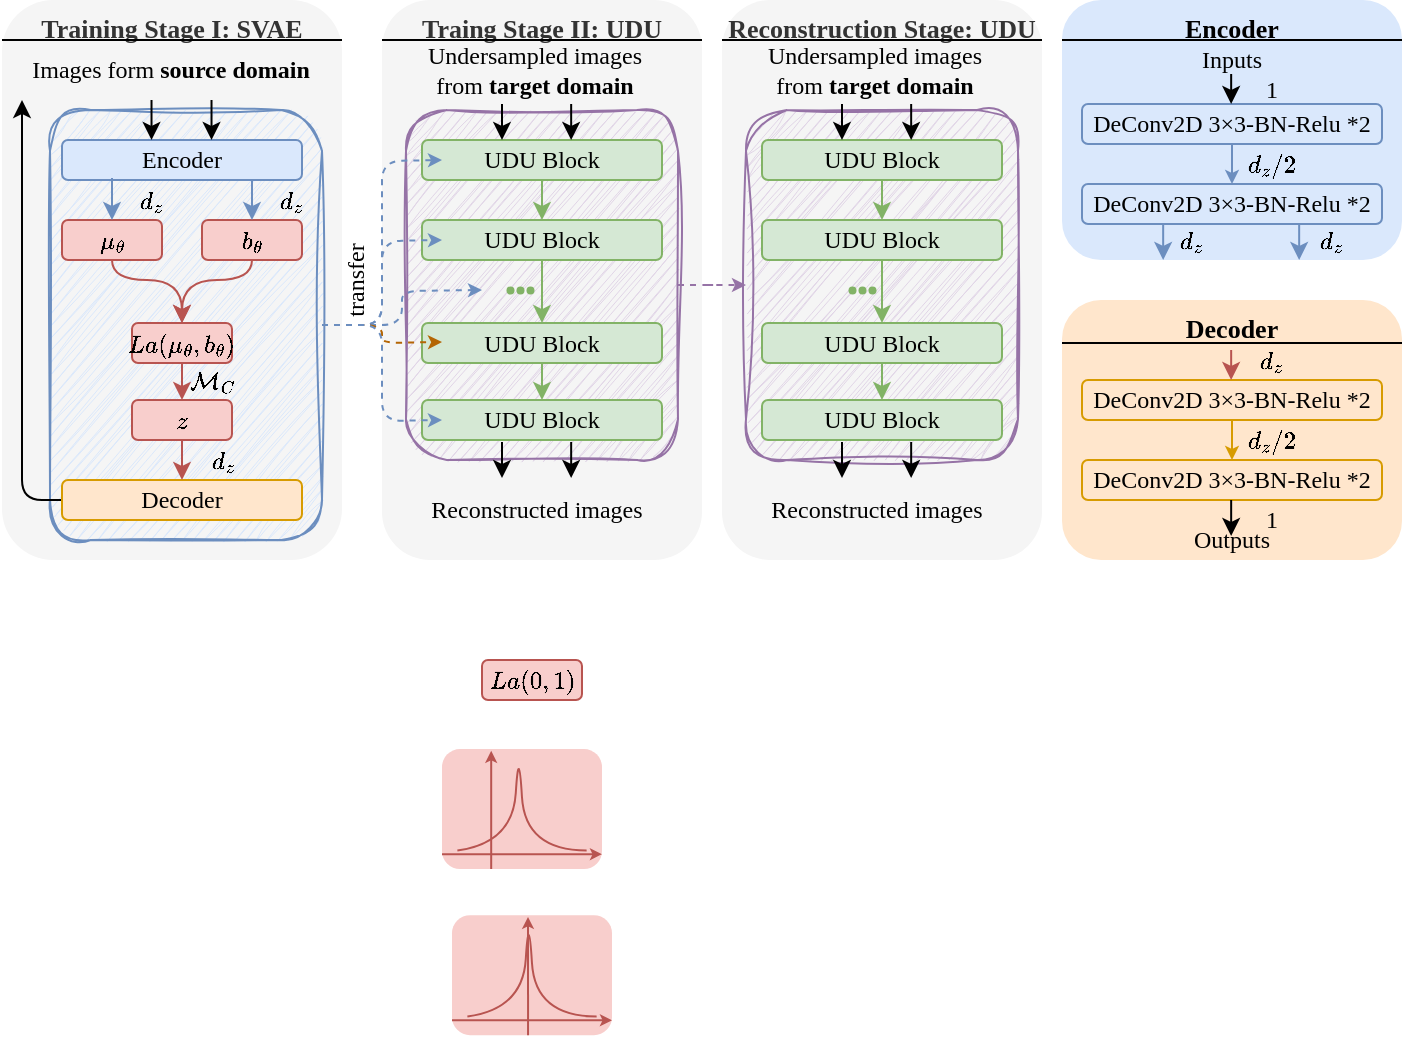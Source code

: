 <mxfile version="20.8.20" type="github">
  <diagram name="第 1 页" id="WZoYwk3wwYUyAOIoJLB3">
    <mxGraphModel dx="875" dy="411" grid="1" gridSize="10" guides="1" tooltips="1" connect="1" arrows="1" fold="1" page="1" pageScale="1" pageWidth="827" pageHeight="1169" math="1" shadow="0">
      <root>
        <mxCell id="0" />
        <mxCell id="1" parent="0" />
        <mxCell id="mre6Zo7Zg69XgWqU70oJ-174" value="Decoder" style="rounded=1;whiteSpace=wrap;html=1;shadow=0;glass=0;sketch=0;strokeWidth=1;fontFamily=Times New Roman;fontSize=13;fillColor=#ffe6cc;strokeColor=none;verticalAlign=top;fontStyle=1" vertex="1" parent="1">
          <mxGeometry x="540" y="180" width="170" height="130" as="geometry" />
        </mxCell>
        <mxCell id="mre6Zo7Zg69XgWqU70oJ-71" value="Traing Stage II: UDU" style="rounded=1;whiteSpace=wrap;html=1;shadow=0;glass=0;sketch=0;strokeWidth=1;fontFamily=Times New Roman;fontSize=13;fillColor=#f5f5f5;strokeColor=none;fontColor=#333333;verticalAlign=top;fontStyle=1" vertex="1" parent="1">
          <mxGeometry x="200" y="30" width="160" height="280" as="geometry" />
        </mxCell>
        <mxCell id="mre6Zo7Zg69XgWqU70oJ-121" value="Reconstruction Stage: UDU" style="rounded=1;whiteSpace=wrap;html=1;shadow=0;glass=0;sketch=0;strokeWidth=1;fontFamily=Times New Roman;fontSize=13;fillColor=#f5f5f5;strokeColor=none;fontColor=#333333;verticalAlign=top;fontStyle=1" vertex="1" parent="1">
          <mxGeometry x="370" y="30" width="160" height="280" as="geometry" />
        </mxCell>
        <mxCell id="mre6Zo7Zg69XgWqU70oJ-157" value="" style="rounded=1;whiteSpace=wrap;html=1;fontFamily=Times New Roman;fillColor=#e1d5e7;strokeColor=#9673a6;verticalAlign=top;fontSize=13;fontStyle=1;shadow=0;glass=0;sketch=1;curveFitting=1;jiggle=2;" vertex="1" parent="1">
          <mxGeometry x="382" y="85" width="136" height="175" as="geometry" />
        </mxCell>
        <mxCell id="mre6Zo7Zg69XgWqU70oJ-156" value="" style="rounded=1;whiteSpace=wrap;html=1;fontFamily=Times New Roman;fillColor=#e1d5e7;strokeColor=#9673a6;verticalAlign=top;fontSize=13;fontStyle=1;shadow=0;glass=0;sketch=1;curveFitting=1;jiggle=2;" vertex="1" parent="1">
          <mxGeometry x="212" y="85" width="136" height="175" as="geometry" />
        </mxCell>
        <mxCell id="mre6Zo7Zg69XgWqU70oJ-26" value="Training Stage I: SVAE" style="rounded=1;whiteSpace=wrap;html=1;fontFamily=Times New Roman;fillColor=#f5f5f5;fontColor=#333333;strokeColor=none;verticalAlign=top;fontSize=13;fontStyle=1;shadow=0;" vertex="1" parent="1">
          <mxGeometry x="10" y="30" width="170" height="280" as="geometry" />
        </mxCell>
        <mxCell id="mre6Zo7Zg69XgWqU70oJ-148" value="" style="rounded=1;whiteSpace=wrap;html=1;fontFamily=Times New Roman;fillColor=#dae8fc;strokeColor=#6c8ebf;verticalAlign=top;fontSize=13;fontStyle=1;shadow=0;sketch=1;curveFitting=1;jiggle=2;" vertex="1" parent="1">
          <mxGeometry x="34" y="85" width="136" height="215" as="geometry" />
        </mxCell>
        <mxCell id="mre6Zo7Zg69XgWqU70oJ-1" value="&lt;font&gt;Encoder&lt;/font&gt;" style="rounded=1;whiteSpace=wrap;html=1;fontFamily=Times New Roman;fillColor=#dae8fc;strokeColor=#6c8ebf;" vertex="1" parent="1">
          <mxGeometry x="40" y="100" width="120" height="20" as="geometry" />
        </mxCell>
        <mxCell id="mre6Zo7Zg69XgWqU70oJ-63" style="edgeStyle=orthogonalEdgeStyle;orthogonalLoop=1;jettySize=auto;html=1;strokeColor=#000000;fontFamily=Times New Roman;fontSize=10;startSize=6;endSize=6;rounded=1;fillColor=#dae8fc;" edge="1" parent="1" source="mre6Zo7Zg69XgWqU70oJ-2">
          <mxGeometry relative="1" as="geometry">
            <mxPoint x="20" y="80" as="targetPoint" />
            <Array as="points">
              <mxPoint x="20" y="280" />
              <mxPoint x="20" y="81" />
            </Array>
          </mxGeometry>
        </mxCell>
        <mxCell id="mre6Zo7Zg69XgWqU70oJ-2" value="&lt;font&gt;Decoder&lt;/font&gt;" style="rounded=1;whiteSpace=wrap;html=1;fontFamily=Times New Roman;fillColor=#ffe6cc;strokeColor=#d79b00;" vertex="1" parent="1">
          <mxGeometry x="40" y="270" width="120" height="20" as="geometry" />
        </mxCell>
        <mxCell id="mre6Zo7Zg69XgWqU70oJ-49" style="edgeStyle=orthogonalEdgeStyle;curved=1;orthogonalLoop=1;jettySize=auto;html=1;entryX=0.5;entryY=0;entryDx=0;entryDy=0;fontFamily=Times New Roman;fontSize=12;startSize=6;endSize=6;fillColor=#f8cecc;strokeColor=#b85450;" edge="1" parent="1" source="mre6Zo7Zg69XgWqU70oJ-3" target="mre6Zo7Zg69XgWqU70oJ-27">
          <mxGeometry relative="1" as="geometry">
            <Array as="points">
              <mxPoint x="65" y="170" />
              <mxPoint x="100" y="170" />
            </Array>
          </mxGeometry>
        </mxCell>
        <mxCell id="mre6Zo7Zg69XgWqU70oJ-3" value="$$\mu_\theta$$" style="rounded=1;whiteSpace=wrap;html=1;fontFamily=Times New Roman;fillColor=#f8cecc;strokeColor=#b85450;" vertex="1" parent="1">
          <mxGeometry x="40" y="140" width="50" height="20" as="geometry" />
        </mxCell>
        <mxCell id="mre6Zo7Zg69XgWqU70oJ-50" style="edgeStyle=orthogonalEdgeStyle;curved=1;orthogonalLoop=1;jettySize=auto;html=1;entryX=0.5;entryY=0;entryDx=0;entryDy=0;fontFamily=Times New Roman;fontSize=12;startSize=6;endSize=6;fillColor=#f8cecc;strokeColor=#b85450;" edge="1" parent="1" source="mre6Zo7Zg69XgWqU70oJ-4" target="mre6Zo7Zg69XgWqU70oJ-27">
          <mxGeometry relative="1" as="geometry">
            <Array as="points">
              <mxPoint x="135" y="170" />
              <mxPoint x="100" y="170" />
            </Array>
          </mxGeometry>
        </mxCell>
        <mxCell id="mre6Zo7Zg69XgWqU70oJ-4" value="$$b_\theta$$" style="rounded=1;whiteSpace=wrap;html=1;fontFamily=Times New Roman;fillColor=#f8cecc;strokeColor=#b85450;" vertex="1" parent="1">
          <mxGeometry x="110" y="140" width="50" height="20" as="geometry" />
        </mxCell>
        <mxCell id="mre6Zo7Zg69XgWqU70oJ-12" value="" style="endArrow=classic;html=1;fontFamily=Times New Roman;entryX=0.5;entryY=0;entryDx=0;entryDy=0;fillColor=#dae8fc;strokeColor=#6c8ebf;rounded=0;" edge="1" parent="1" target="mre6Zo7Zg69XgWqU70oJ-3">
          <mxGeometry width="50" height="50" relative="1" as="geometry">
            <mxPoint x="65" y="119" as="sourcePoint" />
            <mxPoint x="360" y="200" as="targetPoint" />
            <Array as="points" />
          </mxGeometry>
        </mxCell>
        <mxCell id="mre6Zo7Zg69XgWqU70oJ-16" value="" style="endArrow=classic;html=1;fontFamily=Times New Roman;curved=1;entryX=0.5;entryY=0;entryDx=0;entryDy=0;fillColor=#dae8fc;strokeColor=#6c8ebf;" edge="1" parent="1" target="mre6Zo7Zg69XgWqU70oJ-4">
          <mxGeometry width="50" height="50" relative="1" as="geometry">
            <mxPoint x="135" y="120" as="sourcePoint" />
            <mxPoint x="360" y="200" as="targetPoint" />
          </mxGeometry>
        </mxCell>
        <mxCell id="mre6Zo7Zg69XgWqU70oJ-51" value="" style="edgeStyle=orthogonalEdgeStyle;curved=1;orthogonalLoop=1;jettySize=auto;html=1;exitX=0.5;exitY=1;exitDx=0;exitDy=0;entryX=0.5;entryY=0;entryDx=0;entryDy=0;fontFamily=Times New Roman;fontSize=12;startSize=6;endSize=6;fillColor=#f8cecc;strokeColor=#b85450;" edge="1" parent="1" source="mre6Zo7Zg69XgWqU70oJ-27" target="mre6Zo7Zg69XgWqU70oJ-46">
          <mxGeometry relative="1" as="geometry" />
        </mxCell>
        <mxCell id="mre6Zo7Zg69XgWqU70oJ-27" value="$$La(\mu_\theta,b_\theta)$$" style="rounded=1;whiteSpace=wrap;html=1;fontFamily=Times New Roman;fillColor=#f8cecc;strokeColor=#b85450;glass=0;shadow=0;" vertex="1" parent="1">
          <mxGeometry x="75" y="191.51" width="50" height="20" as="geometry" />
        </mxCell>
        <mxCell id="mre6Zo7Zg69XgWqU70oJ-42" value="" style="group" vertex="1" connectable="0" parent="1">
          <mxGeometry x="230" y="401.51" width="80" height="83.03" as="geometry" />
        </mxCell>
        <mxCell id="mre6Zo7Zg69XgWqU70oJ-10" value="" style="group;fillColor=#f8cecc;strokeColor=none;container=0;rounded=1;" vertex="1" connectable="0" parent="mre6Zo7Zg69XgWqU70oJ-42">
          <mxGeometry y="3.03" width="80" height="60" as="geometry" />
        </mxCell>
        <mxCell id="mre6Zo7Zg69XgWqU70oJ-7" value="" style="endArrow=none;html=1;fontFamily=Times New Roman;curved=1;fillColor=#f8cecc;strokeColor=#b85450;" edge="1" parent="mre6Zo7Zg69XgWqU70oJ-42">
          <mxGeometry width="50" height="50" relative="1" as="geometry">
            <mxPoint x="7.692" y="53.728" as="sourcePoint" />
            <mxPoint x="72.308" y="53.728" as="targetPoint" />
            <Array as="points">
              <mxPoint x="35.385" y="50.007" />
              <mxPoint x="38.4" />
              <mxPoint x="41.538" y="53.728" />
            </Array>
          </mxGeometry>
        </mxCell>
        <mxCell id="mre6Zo7Zg69XgWqU70oJ-8" value="" style="endArrow=classic;html=1;fontFamily=Times New Roman;curved=1;fillColor=#f8cecc;strokeColor=#b85450;endSize=3;" edge="1" parent="mre6Zo7Zg69XgWqU70oJ-42">
          <mxGeometry width="50" height="50" relative="1" as="geometry">
            <mxPoint x="24.615" y="63.03" as="sourcePoint" />
            <mxPoint x="24.593" y="3.9" as="targetPoint" />
          </mxGeometry>
        </mxCell>
        <mxCell id="mre6Zo7Zg69XgWqU70oJ-9" value="" style="endArrow=classic;html=1;fontFamily=Times New Roman;curved=1;fillColor=#f8cecc;strokeColor=#b85450;endSize=3;" edge="1" parent="mre6Zo7Zg69XgWqU70oJ-42">
          <mxGeometry width="50" height="50" relative="1" as="geometry">
            <mxPoint y="55.588" as="sourcePoint" />
            <mxPoint x="80" y="55.588" as="targetPoint" />
          </mxGeometry>
        </mxCell>
        <mxCell id="mre6Zo7Zg69XgWqU70oJ-43" value="" style="group" vertex="1" connectable="0" parent="1">
          <mxGeometry x="235" y="484.54" width="80" height="63.03" as="geometry" />
        </mxCell>
        <mxCell id="mre6Zo7Zg69XgWqU70oJ-36" value="" style="group;fillColor=#f8cecc;strokeColor=none;container=0;rounded=1;" vertex="1" connectable="0" parent="mre6Zo7Zg69XgWqU70oJ-43">
          <mxGeometry y="3.03" width="80" height="60" as="geometry" />
        </mxCell>
        <mxCell id="mre6Zo7Zg69XgWqU70oJ-37" value="" style="endArrow=none;html=1;fontFamily=Times New Roman;curved=1;fillColor=#f8cecc;strokeColor=#b85450;" edge="1" parent="mre6Zo7Zg69XgWqU70oJ-43">
          <mxGeometry width="50" height="50" relative="1" as="geometry">
            <mxPoint x="7.692" y="53.728" as="sourcePoint" />
            <mxPoint x="72.308" y="53.728" as="targetPoint" />
            <Array as="points">
              <mxPoint x="35.385" y="50.007" />
              <mxPoint x="38.4" />
              <mxPoint x="41.538" y="53.728" />
            </Array>
          </mxGeometry>
        </mxCell>
        <mxCell id="mre6Zo7Zg69XgWqU70oJ-38" value="" style="endArrow=classic;html=1;fontFamily=Times New Roman;curved=1;fillColor=#f8cecc;strokeColor=#b85450;startSize=6;endSize=3;" edge="1" parent="mre6Zo7Zg69XgWqU70oJ-43">
          <mxGeometry width="50" height="50" relative="1" as="geometry">
            <mxPoint x="38.025" y="63.03" as="sourcePoint" />
            <mxPoint x="38.003" y="3.9" as="targetPoint" />
          </mxGeometry>
        </mxCell>
        <mxCell id="mre6Zo7Zg69XgWqU70oJ-39" value="" style="endArrow=classic;html=1;fontFamily=Times New Roman;curved=1;fillColor=#f8cecc;strokeColor=#b85450;endSize=3;" edge="1" parent="mre6Zo7Zg69XgWqU70oJ-43">
          <mxGeometry width="50" height="50" relative="1" as="geometry">
            <mxPoint y="55.588" as="sourcePoint" />
            <mxPoint x="80" y="55.588" as="targetPoint" />
          </mxGeometry>
        </mxCell>
        <mxCell id="mre6Zo7Zg69XgWqU70oJ-45" value="Images form &lt;b&gt;source domain&lt;/b&gt;" style="text;html=1;strokeColor=none;fillColor=none;align=center;verticalAlign=middle;whiteSpace=wrap;rounded=0;fontSize=12;fontFamily=Times New Roman;" vertex="1" parent="1">
          <mxGeometry x="22" y="55" width="145" height="20" as="geometry" />
        </mxCell>
        <mxCell id="mre6Zo7Zg69XgWqU70oJ-52" style="edgeStyle=orthogonalEdgeStyle;curved=1;orthogonalLoop=1;jettySize=auto;html=1;entryX=0.5;entryY=0;entryDx=0;entryDy=0;fontFamily=Times New Roman;fontSize=12;startSize=6;endSize=6;fillColor=#f8cecc;strokeColor=#b85450;" edge="1" parent="1" source="mre6Zo7Zg69XgWqU70oJ-46" target="mre6Zo7Zg69XgWqU70oJ-2">
          <mxGeometry relative="1" as="geometry" />
        </mxCell>
        <mxCell id="mre6Zo7Zg69XgWqU70oJ-46" value="$$z$$" style="rounded=1;whiteSpace=wrap;html=1;fontFamily=Times New Roman;fillColor=#f8cecc;strokeColor=#b85450;" vertex="1" parent="1">
          <mxGeometry x="75" y="230" width="50" height="20" as="geometry" />
        </mxCell>
        <mxCell id="mre6Zo7Zg69XgWqU70oJ-53" value="$$\mathcal{M}_C$$" style="text;html=1;strokeColor=none;fillColor=none;align=center;verticalAlign=middle;whiteSpace=wrap;rounded=0;fontSize=12;fontFamily=Times New Roman;" vertex="1" parent="1">
          <mxGeometry x="100" y="210" width="30" height="20" as="geometry" />
        </mxCell>
        <mxCell id="mre6Zo7Zg69XgWqU70oJ-54" value="$$d_z$$" style="text;html=1;strokeColor=none;fillColor=none;align=center;verticalAlign=middle;whiteSpace=wrap;rounded=0;fontSize=12;fontFamily=Times New Roman;" vertex="1" parent="1">
          <mxGeometry x="70" y="120" width="30" height="20" as="geometry" />
        </mxCell>
        <mxCell id="mre6Zo7Zg69XgWqU70oJ-55" value="$$d_z$$" style="text;html=1;strokeColor=none;fillColor=none;align=center;verticalAlign=middle;whiteSpace=wrap;rounded=0;fontSize=12;fontFamily=Times New Roman;" vertex="1" parent="1">
          <mxGeometry x="140" y="120" width="30" height="20" as="geometry" />
        </mxCell>
        <mxCell id="mre6Zo7Zg69XgWqU70oJ-61" value="" style="endArrow=classic;html=1;fontFamily=Times New Roman;fillColor=#dae8fc;strokeColor=#000000;rounded=0;" edge="1" parent="1">
          <mxGeometry width="50" height="50" relative="1" as="geometry">
            <mxPoint x="84.76" y="80" as="sourcePoint" />
            <mxPoint x="84.76" y="100" as="targetPoint" />
            <Array as="points" />
          </mxGeometry>
        </mxCell>
        <mxCell id="mre6Zo7Zg69XgWqU70oJ-62" value="" style="endArrow=classic;html=1;fontFamily=Times New Roman;fillColor=#dae8fc;strokeColor=#000000;rounded=0;" edge="1" parent="1">
          <mxGeometry width="50" height="50" relative="1" as="geometry">
            <mxPoint x="114.76" y="80" as="sourcePoint" />
            <mxPoint x="114.76" y="100" as="targetPoint" />
            <Array as="points" />
          </mxGeometry>
        </mxCell>
        <mxCell id="mre6Zo7Zg69XgWqU70oJ-65" value="$$d_z$$" style="text;html=1;strokeColor=none;fillColor=none;align=center;verticalAlign=middle;whiteSpace=wrap;rounded=0;fontSize=12;fontFamily=Times New Roman;" vertex="1" parent="1">
          <mxGeometry x="106" y="250" width="30" height="20" as="geometry" />
        </mxCell>
        <mxCell id="mre6Zo7Zg69XgWqU70oJ-66" value="$$La(0,1)$$" style="rounded=1;whiteSpace=wrap;html=1;fontFamily=Times New Roman;fillColor=#f8cecc;strokeColor=#b85450;glass=0;shadow=0;" vertex="1" parent="1">
          <mxGeometry x="250" y="360" width="50" height="20" as="geometry" />
        </mxCell>
        <mxCell id="mre6Zo7Zg69XgWqU70oJ-80" style="edgeStyle=orthogonalEdgeStyle;rounded=1;orthogonalLoop=1;jettySize=auto;html=1;entryX=0.5;entryY=0;entryDx=0;entryDy=0;strokeColor=#82b366;fontFamily=Times New Roman;fontSize=10;fontColor=#EA6B66;startSize=6;endSize=6;fillColor=#d5e8d4;" edge="1" parent="1" source="mre6Zo7Zg69XgWqU70oJ-73" target="mre6Zo7Zg69XgWqU70oJ-74">
          <mxGeometry relative="1" as="geometry" />
        </mxCell>
        <mxCell id="mre6Zo7Zg69XgWqU70oJ-73" value="&lt;font&gt;UDU Block&lt;/font&gt;" style="rounded=1;whiteSpace=wrap;html=1;fontFamily=Times New Roman;fillColor=#d5e8d4;strokeColor=#82b366;" vertex="1" parent="1">
          <mxGeometry x="220" y="100" width="120" height="20" as="geometry" />
        </mxCell>
        <mxCell id="mre6Zo7Zg69XgWqU70oJ-79" style="edgeStyle=orthogonalEdgeStyle;rounded=1;orthogonalLoop=1;jettySize=auto;html=1;entryX=0.5;entryY=0;entryDx=0;entryDy=0;strokeColor=#82b366;fontFamily=Times New Roman;fontSize=10;fontColor=#EA6B66;startSize=6;endSize=6;fillColor=#d5e8d4;" edge="1" parent="1" source="mre6Zo7Zg69XgWqU70oJ-74" target="mre6Zo7Zg69XgWqU70oJ-75">
          <mxGeometry relative="1" as="geometry" />
        </mxCell>
        <mxCell id="mre6Zo7Zg69XgWqU70oJ-74" value="&lt;font&gt;UDU Block&lt;/font&gt;" style="rounded=1;whiteSpace=wrap;html=1;fontFamily=Times New Roman;fillColor=#d5e8d4;strokeColor=#82b366;" vertex="1" parent="1">
          <mxGeometry x="220" y="140" width="120" height="20" as="geometry" />
        </mxCell>
        <mxCell id="mre6Zo7Zg69XgWqU70oJ-81" style="edgeStyle=orthogonalEdgeStyle;rounded=1;orthogonalLoop=1;jettySize=auto;html=1;entryX=0.5;entryY=0;entryDx=0;entryDy=0;strokeColor=#82b366;fontFamily=Times New Roman;fontSize=10;fontColor=#EA6B66;startSize=6;endSize=6;fillColor=#d5e8d4;" edge="1" parent="1" source="mre6Zo7Zg69XgWqU70oJ-75" target="mre6Zo7Zg69XgWqU70oJ-76">
          <mxGeometry relative="1" as="geometry" />
        </mxCell>
        <mxCell id="mre6Zo7Zg69XgWqU70oJ-75" value="&lt;font&gt;UDU Block&lt;/font&gt;" style="rounded=1;whiteSpace=wrap;html=1;fontFamily=Times New Roman;fillColor=#d5e8d4;strokeColor=#82b366;" vertex="1" parent="1">
          <mxGeometry x="220" y="191.51" width="120" height="20" as="geometry" />
        </mxCell>
        <mxCell id="mre6Zo7Zg69XgWqU70oJ-76" value="&lt;font&gt;UDU Block&lt;/font&gt;" style="rounded=1;whiteSpace=wrap;html=1;fontFamily=Times New Roman;fillColor=#d5e8d4;strokeColor=#82b366;" vertex="1" parent="1">
          <mxGeometry x="220" y="230" width="120" height="20" as="geometry" />
        </mxCell>
        <mxCell id="mre6Zo7Zg69XgWqU70oJ-91" value="" style="group" vertex="1" connectable="0" parent="1">
          <mxGeometry x="254" y="165" width="30" height="20" as="geometry" />
        </mxCell>
        <mxCell id="mre6Zo7Zg69XgWqU70oJ-86" value="" style="shape=waypoint;sketch=0;fillStyle=solid;size=6;pointerEvents=1;points=[];fillColor=#d5e8d4;resizable=0;rotatable=0;perimeter=centerPerimeter;snapToPoint=1;rounded=0;shadow=0;glass=0;strokeWidth=0;fontFamily=Times New Roman;fontSize=10;strokeColor=#82b366;" vertex="1" parent="mre6Zo7Zg69XgWqU70oJ-91">
          <mxGeometry width="20" height="20" as="geometry" />
        </mxCell>
        <mxCell id="mre6Zo7Zg69XgWqU70oJ-89" value="" style="shape=waypoint;sketch=0;fillStyle=solid;size=6;pointerEvents=1;points=[];fillColor=#d5e8d4;resizable=0;rotatable=0;perimeter=centerPerimeter;snapToPoint=1;rounded=0;shadow=0;glass=0;strokeWidth=0;fontFamily=Times New Roman;fontSize=10;strokeColor=#82b366;" vertex="1" parent="mre6Zo7Zg69XgWqU70oJ-91">
          <mxGeometry x="5" width="20" height="20" as="geometry" />
        </mxCell>
        <mxCell id="mre6Zo7Zg69XgWqU70oJ-90" value="" style="shape=waypoint;sketch=0;fillStyle=solid;size=6;pointerEvents=1;points=[];fillColor=#d5e8d4;resizable=0;rotatable=0;perimeter=centerPerimeter;snapToPoint=1;rounded=0;shadow=0;glass=0;strokeWidth=0;fontFamily=Times New Roman;fontSize=10;strokeColor=#82b366;" vertex="1" parent="mre6Zo7Zg69XgWqU70oJ-91">
          <mxGeometry x="10" width="20" height="20" as="geometry" />
        </mxCell>
        <mxCell id="mre6Zo7Zg69XgWqU70oJ-92" value="Undersampled images from &lt;b&gt;target domain&lt;/b&gt;" style="text;html=1;strokeColor=none;fillColor=none;align=center;verticalAlign=middle;whiteSpace=wrap;rounded=0;fontSize=12;fontFamily=Times New Roman;" vertex="1" parent="1">
          <mxGeometry x="220" y="55" width="112.5" height="20" as="geometry" />
        </mxCell>
        <mxCell id="mre6Zo7Zg69XgWqU70oJ-96" style="edgeStyle=orthogonalEdgeStyle;rounded=1;orthogonalLoop=1;jettySize=auto;html=1;entryX=0.5;entryY=0;entryDx=0;entryDy=0;strokeColor=#000000;fontFamily=Times New Roman;fontSize=10;fontColor=#EA6B66;startSize=6;endSize=6;fillColor=#d5e8d4;" edge="1" parent="1">
          <mxGeometry relative="1" as="geometry">
            <mxPoint x="260" y="82" as="sourcePoint" />
            <mxPoint x="260" y="100" as="targetPoint" />
          </mxGeometry>
        </mxCell>
        <mxCell id="mre6Zo7Zg69XgWqU70oJ-97" style="edgeStyle=orthogonalEdgeStyle;rounded=1;orthogonalLoop=1;jettySize=auto;html=1;entryX=0.5;entryY=0;entryDx=0;entryDy=0;strokeColor=#000000;fontFamily=Times New Roman;fontSize=10;fontColor=#EA6B66;startSize=6;endSize=6;fillColor=#d5e8d4;" edge="1" parent="1">
          <mxGeometry relative="1" as="geometry">
            <mxPoint x="294.58" y="82" as="sourcePoint" />
            <mxPoint x="294.58" y="100" as="targetPoint" />
          </mxGeometry>
        </mxCell>
        <mxCell id="mre6Zo7Zg69XgWqU70oJ-98" value="Reconstructed images" style="text;html=1;strokeColor=none;fillColor=none;align=center;verticalAlign=middle;whiteSpace=wrap;rounded=0;fontSize=12;fontFamily=Times New Roman;" vertex="1" parent="1">
          <mxGeometry x="221" y="274.54" width="112.5" height="20" as="geometry" />
        </mxCell>
        <mxCell id="mre6Zo7Zg69XgWqU70oJ-99" style="edgeStyle=orthogonalEdgeStyle;rounded=1;orthogonalLoop=1;jettySize=auto;html=1;entryX=0.5;entryY=0;entryDx=0;entryDy=0;strokeColor=#000000;fontFamily=Times New Roman;fontSize=10;fontColor=#EA6B66;startSize=6;endSize=6;fillColor=#d5e8d4;" edge="1" parent="1">
          <mxGeometry relative="1" as="geometry">
            <mxPoint x="260" y="251" as="sourcePoint" />
            <mxPoint x="260" y="269" as="targetPoint" />
          </mxGeometry>
        </mxCell>
        <mxCell id="mre6Zo7Zg69XgWqU70oJ-100" style="edgeStyle=orthogonalEdgeStyle;rounded=1;orthogonalLoop=1;jettySize=auto;html=1;entryX=0.5;entryY=0;entryDx=0;entryDy=0;strokeColor=#000000;fontFamily=Times New Roman;fontSize=10;fontColor=#EA6B66;startSize=6;endSize=6;fillColor=#d5e8d4;" edge="1" parent="1">
          <mxGeometry relative="1" as="geometry">
            <mxPoint x="294.58" y="251" as="sourcePoint" />
            <mxPoint x="294.58" y="269" as="targetPoint" />
          </mxGeometry>
        </mxCell>
        <mxCell id="mre6Zo7Zg69XgWqU70oJ-101" value="" style="line;strokeWidth=1;direction=south;html=1;rounded=0;shadow=0;glass=0;sketch=0;fontFamily=Times New Roman;fontSize=13;fontColor=#EA6B66;fillColor=default;rotation=90;dashed=1;" vertex="1" parent="1">
          <mxGeometry x="85" y="-30" width="10" height="160" as="geometry" />
        </mxCell>
        <mxCell id="mre6Zo7Zg69XgWqU70oJ-102" value="" style="line;strokeWidth=1;direction=south;html=1;rounded=0;shadow=0;glass=0;sketch=0;fontFamily=Times New Roman;fontSize=13;fontColor=#EA6B66;fillColor=default;rotation=90;dashed=1;" vertex="1" parent="1">
          <mxGeometry x="275" y="-30" width="10" height="160" as="geometry" />
        </mxCell>
        <mxCell id="mre6Zo7Zg69XgWqU70oJ-122" style="edgeStyle=orthogonalEdgeStyle;rounded=1;orthogonalLoop=1;jettySize=auto;html=1;entryX=0.5;entryY=0;entryDx=0;entryDy=0;strokeColor=#82b366;fontFamily=Times New Roman;fontSize=10;fontColor=#EA6B66;startSize=6;endSize=6;fillColor=#d5e8d4;" edge="1" source="mre6Zo7Zg69XgWqU70oJ-123" target="mre6Zo7Zg69XgWqU70oJ-125" parent="1">
          <mxGeometry relative="1" as="geometry" />
        </mxCell>
        <mxCell id="mre6Zo7Zg69XgWqU70oJ-123" value="&lt;font&gt;UDU Block&lt;/font&gt;" style="rounded=1;whiteSpace=wrap;html=1;fontFamily=Times New Roman;fillColor=#d5e8d4;strokeColor=#82b366;" vertex="1" parent="1">
          <mxGeometry x="390" y="100" width="120" height="20" as="geometry" />
        </mxCell>
        <mxCell id="mre6Zo7Zg69XgWqU70oJ-124" style="edgeStyle=orthogonalEdgeStyle;rounded=1;orthogonalLoop=1;jettySize=auto;html=1;entryX=0.5;entryY=0;entryDx=0;entryDy=0;strokeColor=#82b366;fontFamily=Times New Roman;fontSize=10;fontColor=#EA6B66;startSize=6;endSize=6;fillColor=#d5e8d4;" edge="1" source="mre6Zo7Zg69XgWqU70oJ-125" target="mre6Zo7Zg69XgWqU70oJ-127" parent="1">
          <mxGeometry relative="1" as="geometry" />
        </mxCell>
        <mxCell id="mre6Zo7Zg69XgWqU70oJ-125" value="&lt;font&gt;UDU Block&lt;/font&gt;" style="rounded=1;whiteSpace=wrap;html=1;fontFamily=Times New Roman;fillColor=#d5e8d4;strokeColor=#82b366;" vertex="1" parent="1">
          <mxGeometry x="390" y="140" width="120" height="20" as="geometry" />
        </mxCell>
        <mxCell id="mre6Zo7Zg69XgWqU70oJ-126" style="edgeStyle=orthogonalEdgeStyle;rounded=1;orthogonalLoop=1;jettySize=auto;html=1;entryX=0.5;entryY=0;entryDx=0;entryDy=0;strokeColor=#82b366;fontFamily=Times New Roman;fontSize=10;fontColor=#EA6B66;startSize=6;endSize=6;fillColor=#d5e8d4;" edge="1" source="mre6Zo7Zg69XgWqU70oJ-127" target="mre6Zo7Zg69XgWqU70oJ-128" parent="1">
          <mxGeometry relative="1" as="geometry" />
        </mxCell>
        <mxCell id="mre6Zo7Zg69XgWqU70oJ-127" value="&lt;font&gt;UDU Block&lt;/font&gt;" style="rounded=1;whiteSpace=wrap;html=1;fontFamily=Times New Roman;fillColor=#d5e8d4;strokeColor=#82b366;" vertex="1" parent="1">
          <mxGeometry x="390" y="191.51" width="120" height="20" as="geometry" />
        </mxCell>
        <mxCell id="mre6Zo7Zg69XgWqU70oJ-128" value="&lt;font&gt;UDU Block&lt;/font&gt;" style="rounded=1;whiteSpace=wrap;html=1;fontFamily=Times New Roman;fillColor=#d5e8d4;strokeColor=#82b366;" vertex="1" parent="1">
          <mxGeometry x="390" y="230" width="120" height="20" as="geometry" />
        </mxCell>
        <mxCell id="mre6Zo7Zg69XgWqU70oJ-129" value="" style="group" vertex="1" connectable="0" parent="1">
          <mxGeometry x="425" y="165" width="30" height="20" as="geometry" />
        </mxCell>
        <mxCell id="mre6Zo7Zg69XgWqU70oJ-130" value="" style="shape=waypoint;sketch=0;fillStyle=solid;size=6;pointerEvents=1;points=[];fillColor=#d5e8d4;resizable=0;rotatable=0;perimeter=centerPerimeter;snapToPoint=1;rounded=0;shadow=0;glass=0;strokeWidth=0;fontFamily=Times New Roman;fontSize=10;strokeColor=#82b366;" vertex="1" parent="mre6Zo7Zg69XgWqU70oJ-129">
          <mxGeometry width="20" height="20" as="geometry" />
        </mxCell>
        <mxCell id="mre6Zo7Zg69XgWqU70oJ-131" value="" style="shape=waypoint;sketch=0;fillStyle=solid;size=6;pointerEvents=1;points=[];fillColor=#d5e8d4;resizable=0;rotatable=0;perimeter=centerPerimeter;snapToPoint=1;rounded=0;shadow=0;glass=0;strokeWidth=0;fontFamily=Times New Roman;fontSize=10;strokeColor=#82b366;" vertex="1" parent="mre6Zo7Zg69XgWqU70oJ-129">
          <mxGeometry x="5" width="20" height="20" as="geometry" />
        </mxCell>
        <mxCell id="mre6Zo7Zg69XgWqU70oJ-132" value="" style="shape=waypoint;sketch=0;fillStyle=solid;size=6;pointerEvents=1;points=[];fillColor=#d5e8d4;resizable=0;rotatable=0;perimeter=centerPerimeter;snapToPoint=1;rounded=0;shadow=0;glass=0;strokeWidth=0;fontFamily=Times New Roman;fontSize=10;strokeColor=#82b366;" vertex="1" parent="mre6Zo7Zg69XgWqU70oJ-129">
          <mxGeometry x="10" width="20" height="20" as="geometry" />
        </mxCell>
        <mxCell id="mre6Zo7Zg69XgWqU70oJ-133" value="Undersampled images from &lt;b&gt;target domain&lt;/b&gt;" style="text;html=1;strokeColor=none;fillColor=none;align=center;verticalAlign=middle;whiteSpace=wrap;rounded=0;fontSize=12;fontFamily=Times New Roman;" vertex="1" parent="1">
          <mxGeometry x="390" y="55" width="112.5" height="20" as="geometry" />
        </mxCell>
        <mxCell id="mre6Zo7Zg69XgWqU70oJ-134" style="edgeStyle=orthogonalEdgeStyle;rounded=1;orthogonalLoop=1;jettySize=auto;html=1;entryX=0.5;entryY=0;entryDx=0;entryDy=0;strokeColor=#000000;fontFamily=Times New Roman;fontSize=10;fontColor=#EA6B66;startSize=6;endSize=6;fillColor=#d5e8d4;" edge="1" parent="1">
          <mxGeometry relative="1" as="geometry">
            <mxPoint x="430" y="82" as="sourcePoint" />
            <mxPoint x="430" y="100" as="targetPoint" />
          </mxGeometry>
        </mxCell>
        <mxCell id="mre6Zo7Zg69XgWqU70oJ-135" style="edgeStyle=orthogonalEdgeStyle;rounded=1;orthogonalLoop=1;jettySize=auto;html=1;entryX=0.5;entryY=0;entryDx=0;entryDy=0;strokeColor=#000000;fontFamily=Times New Roman;fontSize=10;fontColor=#EA6B66;startSize=6;endSize=6;fillColor=#d5e8d4;" edge="1" parent="1">
          <mxGeometry relative="1" as="geometry">
            <mxPoint x="464.58" y="82" as="sourcePoint" />
            <mxPoint x="464.58" y="100" as="targetPoint" />
          </mxGeometry>
        </mxCell>
        <mxCell id="mre6Zo7Zg69XgWqU70oJ-136" value="Reconstructed images" style="text;html=1;strokeColor=none;fillColor=none;align=center;verticalAlign=middle;whiteSpace=wrap;rounded=0;fontSize=12;fontFamily=Times New Roman;" vertex="1" parent="1">
          <mxGeometry x="391" y="274.54" width="112.5" height="20" as="geometry" />
        </mxCell>
        <mxCell id="mre6Zo7Zg69XgWqU70oJ-137" style="edgeStyle=orthogonalEdgeStyle;rounded=1;orthogonalLoop=1;jettySize=auto;html=1;entryX=0.5;entryY=0;entryDx=0;entryDy=0;strokeColor=#000000;fontFamily=Times New Roman;fontSize=10;fontColor=#EA6B66;startSize=6;endSize=6;fillColor=#d5e8d4;" edge="1" parent="1">
          <mxGeometry relative="1" as="geometry">
            <mxPoint x="430" y="251" as="sourcePoint" />
            <mxPoint x="430" y="269" as="targetPoint" />
          </mxGeometry>
        </mxCell>
        <mxCell id="mre6Zo7Zg69XgWqU70oJ-138" style="edgeStyle=orthogonalEdgeStyle;rounded=1;orthogonalLoop=1;jettySize=auto;html=1;entryX=0.5;entryY=0;entryDx=0;entryDy=0;strokeColor=#000000;fontFamily=Times New Roman;fontSize=10;fontColor=#EA6B66;startSize=6;endSize=6;fillColor=#d5e8d4;" edge="1" parent="1">
          <mxGeometry relative="1" as="geometry">
            <mxPoint x="464.58" y="251" as="sourcePoint" />
            <mxPoint x="464.58" y="269" as="targetPoint" />
          </mxGeometry>
        </mxCell>
        <mxCell id="mre6Zo7Zg69XgWqU70oJ-139" value="" style="line;strokeWidth=1;direction=south;html=1;rounded=0;shadow=0;glass=0;sketch=0;fontFamily=Times New Roman;fontSize=13;fontColor=#EA6B66;fillColor=default;rotation=90;dashed=1;" vertex="1" parent="1">
          <mxGeometry x="445" y="-30" width="10" height="160" as="geometry" />
        </mxCell>
        <mxCell id="mre6Zo7Zg69XgWqU70oJ-146" value="transfer" style="text;html=1;strokeColor=none;fillColor=none;align=center;verticalAlign=middle;whiteSpace=wrap;rounded=0;fontSize=12;fontFamily=Times New Roman;rotation=-90;fontStyle=0" vertex="1" parent="1">
          <mxGeometry x="167" y="160" width="40" height="20" as="geometry" />
        </mxCell>
        <mxCell id="mre6Zo7Zg69XgWqU70oJ-158" style="edgeStyle=orthogonalEdgeStyle;rounded=1;orthogonalLoop=1;jettySize=auto;html=1;entryX=0;entryY=0.5;entryDx=0;entryDy=0;dashed=1;strokeColor=#9673a6;fontFamily=Times New Roman;fontSize=13;fontColor=#FF8000;startSize=6;endSize=4;fillColor=#e1d5e7;" edge="1" parent="1" source="mre6Zo7Zg69XgWqU70oJ-156" target="mre6Zo7Zg69XgWqU70oJ-157">
          <mxGeometry relative="1" as="geometry" />
        </mxCell>
        <mxCell id="mre6Zo7Zg69XgWqU70oJ-150" style="edgeStyle=orthogonalEdgeStyle;rounded=1;orthogonalLoop=1;jettySize=auto;html=1;strokeColor=#6c8ebf;fontFamily=Times New Roman;fontSize=13;fontColor=#EA6B66;startSize=6;endSize=4;fillColor=#dae8fc;dashed=1;" edge="1" parent="1" source="mre6Zo7Zg69XgWqU70oJ-148">
          <mxGeometry relative="1" as="geometry">
            <mxPoint x="230" y="110" as="targetPoint" />
          </mxGeometry>
        </mxCell>
        <mxCell id="mre6Zo7Zg69XgWqU70oJ-151" style="edgeStyle=orthogonalEdgeStyle;rounded=1;orthogonalLoop=1;jettySize=auto;html=1;exitX=1;exitY=0.5;exitDx=0;exitDy=0;strokeColor=#6c8ebf;fontFamily=Times New Roman;fontSize=13;fontColor=#EA6B66;startSize=6;endSize=4;fillColor=#dae8fc;dashed=1;" edge="1" parent="1" source="mre6Zo7Zg69XgWqU70oJ-148">
          <mxGeometry relative="1" as="geometry">
            <mxPoint x="230" y="150" as="targetPoint" />
          </mxGeometry>
        </mxCell>
        <mxCell id="mre6Zo7Zg69XgWqU70oJ-152" style="edgeStyle=orthogonalEdgeStyle;rounded=1;orthogonalLoop=1;jettySize=auto;html=1;exitX=1;exitY=0.5;exitDx=0;exitDy=0;strokeColor=#6c8ebf;fontFamily=Times New Roman;fontSize=13;fontColor=#EA6B66;startSize=6;endSize=4;fillColor=#dae8fc;dashed=1;" edge="1" parent="1" source="mre6Zo7Zg69XgWqU70oJ-148">
          <mxGeometry relative="1" as="geometry">
            <mxPoint x="250" y="175" as="targetPoint" />
          </mxGeometry>
        </mxCell>
        <mxCell id="mre6Zo7Zg69XgWqU70oJ-153" style="edgeStyle=orthogonalEdgeStyle;rounded=1;orthogonalLoop=1;jettySize=auto;html=1;strokeColor=#b46504;fontFamily=Times New Roman;fontSize=13;fontColor=#EA6B66;startSize=6;endSize=4;fillColor=#fad7ac;dashed=1;" edge="1" parent="1" source="mre6Zo7Zg69XgWqU70oJ-148">
          <mxGeometry relative="1" as="geometry">
            <mxPoint x="230" y="201" as="targetPoint" />
          </mxGeometry>
        </mxCell>
        <mxCell id="mre6Zo7Zg69XgWqU70oJ-154" style="edgeStyle=orthogonalEdgeStyle;rounded=1;orthogonalLoop=1;jettySize=auto;html=1;strokeColor=#6c8ebf;fontFamily=Times New Roman;fontSize=13;fontColor=#EA6B66;startSize=6;endSize=4;fillColor=#dae8fc;dashed=1;" edge="1" parent="1" source="mre6Zo7Zg69XgWqU70oJ-148">
          <mxGeometry relative="1" as="geometry">
            <mxPoint x="230" y="240" as="targetPoint" />
          </mxGeometry>
        </mxCell>
        <mxCell id="mre6Zo7Zg69XgWqU70oJ-188" style="edgeStyle=orthogonalEdgeStyle;rounded=1;orthogonalLoop=1;jettySize=auto;html=1;exitX=0.5;exitY=1;exitDx=0;exitDy=0;entryX=0.5;entryY=0;entryDx=0;entryDy=0;strokeColor=#d79b00;fontFamily=Times New Roman;fontSize=13;fontColor=#FF8000;startSize=6;endSize=4;fillColor=#ffe6cc;" edge="1" parent="1" source="mre6Zo7Zg69XgWqU70oJ-184" target="mre6Zo7Zg69XgWqU70oJ-185">
          <mxGeometry relative="1" as="geometry" />
        </mxCell>
        <mxCell id="mre6Zo7Zg69XgWqU70oJ-184" value="DeConv2D 3×3-BN-Relu *2" style="rounded=1;whiteSpace=wrap;html=1;fontFamily=Times New Roman;fillColor=#ffe6cc;strokeColor=#d79b00;" vertex="1" parent="1">
          <mxGeometry x="550" y="220" width="150" height="20" as="geometry" />
        </mxCell>
        <mxCell id="mre6Zo7Zg69XgWqU70oJ-185" value="DeConv2D 3×3-BN-Relu *2" style="rounded=1;whiteSpace=wrap;html=1;fontFamily=Times New Roman;fillColor=#ffe6cc;strokeColor=#d79b00;" vertex="1" parent="1">
          <mxGeometry x="550" y="260" width="150" height="20" as="geometry" />
        </mxCell>
        <mxCell id="mre6Zo7Zg69XgWqU70oJ-186" style="edgeStyle=orthogonalEdgeStyle;rounded=1;orthogonalLoop=1;jettySize=auto;html=1;entryX=0.5;entryY=0;entryDx=0;entryDy=0;strokeColor=#000000;fontFamily=Times New Roman;fontSize=10;fontColor=#EA6B66;startSize=6;endSize=6;fillColor=#dae8fc;" edge="1" parent="1">
          <mxGeometry relative="1" as="geometry">
            <mxPoint x="624.58" y="280" as="sourcePoint" />
            <mxPoint x="624.58" y="298" as="targetPoint" />
          </mxGeometry>
        </mxCell>
        <mxCell id="mre6Zo7Zg69XgWqU70oJ-191" style="edgeStyle=orthogonalEdgeStyle;rounded=1;orthogonalLoop=1;jettySize=auto;html=1;entryX=0.5;entryY=0;entryDx=0;entryDy=0;strokeColor=#b85450;fontFamily=Times New Roman;fontSize=10;fontColor=#EA6B66;startSize=6;endSize=6;fillColor=#f8cecc;" edge="1" parent="1">
          <mxGeometry relative="1" as="geometry">
            <mxPoint x="624.58" y="205" as="sourcePoint" />
            <mxPoint x="624.58" y="220" as="targetPoint" />
          </mxGeometry>
        </mxCell>
        <mxCell id="mre6Zo7Zg69XgWqU70oJ-193" value="Encoder" style="rounded=1;whiteSpace=wrap;html=1;shadow=0;glass=0;sketch=0;strokeWidth=1;fontFamily=Times New Roman;fontSize=13;fillColor=#dae8fc;strokeColor=none;verticalAlign=top;fontStyle=1" vertex="1" parent="1">
          <mxGeometry x="540" y="30" width="170" height="130" as="geometry" />
        </mxCell>
        <mxCell id="mre6Zo7Zg69XgWqU70oJ-194" style="edgeStyle=orthogonalEdgeStyle;rounded=1;orthogonalLoop=1;jettySize=auto;html=1;exitX=0.5;exitY=1;exitDx=0;exitDy=0;entryX=0.5;entryY=0;entryDx=0;entryDy=0;strokeColor=#6c8ebf;fontFamily=Times New Roman;fontSize=13;fontColor=#FF8000;startSize=6;endSize=4;fillColor=#dae8fc;" edge="1" parent="1" source="mre6Zo7Zg69XgWqU70oJ-195" target="mre6Zo7Zg69XgWqU70oJ-196">
          <mxGeometry relative="1" as="geometry" />
        </mxCell>
        <mxCell id="mre6Zo7Zg69XgWqU70oJ-195" value="DeConv2D 3×3-BN-Relu *2" style="rounded=1;whiteSpace=wrap;html=1;fontFamily=Times New Roman;fillColor=#dae8fc;strokeColor=#6c8ebf;" vertex="1" parent="1">
          <mxGeometry x="550" y="82" width="150" height="20" as="geometry" />
        </mxCell>
        <mxCell id="mre6Zo7Zg69XgWqU70oJ-196" value="DeConv2D 3×3-BN-Relu *2" style="rounded=1;whiteSpace=wrap;html=1;fontFamily=Times New Roman;fillColor=#dae8fc;strokeColor=#6c8ebf;" vertex="1" parent="1">
          <mxGeometry x="550" y="122" width="150" height="20" as="geometry" />
        </mxCell>
        <mxCell id="mre6Zo7Zg69XgWqU70oJ-197" style="edgeStyle=orthogonalEdgeStyle;rounded=1;orthogonalLoop=1;jettySize=auto;html=1;entryX=0.5;entryY=0;entryDx=0;entryDy=0;strokeColor=#6c8ebf;fontFamily=Times New Roman;fontSize=10;fontColor=#EA6B66;startSize=6;endSize=6;fillColor=#dae8fc;" edge="1" parent="1">
          <mxGeometry relative="1" as="geometry">
            <mxPoint x="590.58" y="142" as="sourcePoint" />
            <mxPoint x="590.58" y="160" as="targetPoint" />
          </mxGeometry>
        </mxCell>
        <mxCell id="mre6Zo7Zg69XgWqU70oJ-198" style="edgeStyle=orthogonalEdgeStyle;rounded=1;orthogonalLoop=1;jettySize=auto;html=1;entryX=0.5;entryY=0;entryDx=0;entryDy=0;strokeColor=#000000;fontFamily=Times New Roman;fontSize=10;fontColor=#EA6B66;startSize=6;endSize=6;fillColor=#f8cecc;" edge="1" parent="1">
          <mxGeometry relative="1" as="geometry">
            <mxPoint x="624.58" y="67" as="sourcePoint" />
            <mxPoint x="624.58" y="82" as="targetPoint" />
          </mxGeometry>
        </mxCell>
        <mxCell id="mre6Zo7Zg69XgWqU70oJ-199" value="Inputs" style="text;html=1;strokeColor=none;fillColor=none;align=center;verticalAlign=middle;whiteSpace=wrap;rounded=0;fontSize=12;fontFamily=Times New Roman;" vertex="1" parent="1">
          <mxGeometry x="595" y="50" width="60" height="20" as="geometry" />
        </mxCell>
        <mxCell id="mre6Zo7Zg69XgWqU70oJ-200" value="Outputs" style="text;html=1;strokeColor=none;fillColor=none;align=center;verticalAlign=middle;whiteSpace=wrap;rounded=0;fontSize=12;fontFamily=Times New Roman;" vertex="1" parent="1">
          <mxGeometry x="595" y="290" width="60" height="20" as="geometry" />
        </mxCell>
        <mxCell id="mre6Zo7Zg69XgWqU70oJ-202" value="" style="line;strokeWidth=1;direction=south;html=1;rounded=0;shadow=0;glass=0;sketch=0;fontFamily=Times New Roman;fontSize=13;fontColor=#EA6B66;fillColor=default;rotation=90;dashed=1;" vertex="1" parent="1">
          <mxGeometry x="620" y="-35" width="10" height="170" as="geometry" />
        </mxCell>
        <mxCell id="mre6Zo7Zg69XgWqU70oJ-204" value="" style="line;strokeWidth=1;direction=south;html=1;rounded=0;shadow=0;glass=0;sketch=0;fontFamily=Times New Roman;fontSize=13;fontColor=#EA6B66;fillColor=default;rotation=90;" vertex="1" parent="1">
          <mxGeometry x="620" y="116.51" width="10" height="170" as="geometry" />
        </mxCell>
        <mxCell id="mre6Zo7Zg69XgWqU70oJ-205" value="$$d_z/2$$" style="text;html=1;strokeColor=none;fillColor=none;align=center;verticalAlign=middle;whiteSpace=wrap;rounded=0;fontSize=12;fontFamily=Times New Roman;" vertex="1" parent="1">
          <mxGeometry x="630" y="102" width="30" height="20" as="geometry" />
        </mxCell>
        <mxCell id="mre6Zo7Zg69XgWqU70oJ-206" value="$$d_z/2$$" style="text;html=1;strokeColor=none;fillColor=none;align=center;verticalAlign=middle;whiteSpace=wrap;rounded=0;fontSize=12;fontFamily=Times New Roman;" vertex="1" parent="1">
          <mxGeometry x="630" y="240" width="30" height="20" as="geometry" />
        </mxCell>
        <mxCell id="mre6Zo7Zg69XgWqU70oJ-207" value="1" style="text;html=1;strokeColor=none;fillColor=none;align=center;verticalAlign=middle;whiteSpace=wrap;rounded=0;fontSize=12;fontFamily=Times New Roman;" vertex="1" parent="1">
          <mxGeometry x="630" y="280" width="30" height="20" as="geometry" />
        </mxCell>
        <mxCell id="mre6Zo7Zg69XgWqU70oJ-208" value="$$d_z$$" style="text;html=1;strokeColor=none;fillColor=none;align=center;verticalAlign=middle;whiteSpace=wrap;rounded=0;fontSize=12;fontFamily=Times New Roman;" vertex="1" parent="1">
          <mxGeometry x="590" y="140" width="30" height="20" as="geometry" />
        </mxCell>
        <mxCell id="mre6Zo7Zg69XgWqU70oJ-209" value="$$d_z$$" style="text;html=1;strokeColor=none;fillColor=none;align=center;verticalAlign=middle;whiteSpace=wrap;rounded=0;fontSize=12;fontFamily=Times New Roman;" vertex="1" parent="1">
          <mxGeometry x="630" y="200" width="30" height="20" as="geometry" />
        </mxCell>
        <mxCell id="mre6Zo7Zg69XgWqU70oJ-210" value="1" style="text;html=1;strokeColor=none;fillColor=none;align=center;verticalAlign=middle;whiteSpace=wrap;rounded=0;fontSize=12;fontFamily=Times New Roman;" vertex="1" parent="1">
          <mxGeometry x="630" y="65" width="30" height="20" as="geometry" />
        </mxCell>
        <mxCell id="mre6Zo7Zg69XgWqU70oJ-211" value="" style="line;strokeWidth=1;direction=south;html=1;rounded=0;shadow=0;glass=0;sketch=0;fontFamily=Times New Roman;fontSize=13;fontColor=#EA6B66;fillColor=default;rotation=90;" vertex="1" parent="1">
          <mxGeometry x="90" y="-35" width="10" height="170" as="geometry" />
        </mxCell>
        <mxCell id="mre6Zo7Zg69XgWqU70oJ-212" value="" style="line;strokeWidth=1;direction=south;html=1;rounded=0;shadow=0;glass=0;sketch=0;fontFamily=Times New Roman;fontSize=13;fontColor=#EA6B66;fillColor=default;rotation=90;" vertex="1" parent="1">
          <mxGeometry x="275" y="-30" width="10" height="160" as="geometry" />
        </mxCell>
        <mxCell id="mre6Zo7Zg69XgWqU70oJ-213" value="" style="line;strokeWidth=1;direction=south;html=1;rounded=0;shadow=0;glass=0;sketch=0;fontFamily=Times New Roman;fontSize=13;fontColor=#EA6B66;fillColor=default;rotation=90;" vertex="1" parent="1">
          <mxGeometry x="445" y="-30" width="10" height="160" as="geometry" />
        </mxCell>
        <mxCell id="mre6Zo7Zg69XgWqU70oJ-214" value="" style="line;strokeWidth=1;direction=south;html=1;rounded=0;shadow=0;glass=0;sketch=0;fontFamily=Times New Roman;fontSize=13;fontColor=#EA6B66;fillColor=default;rotation=90;" vertex="1" parent="1">
          <mxGeometry x="620" y="-35" width="10" height="170" as="geometry" />
        </mxCell>
        <mxCell id="mre6Zo7Zg69XgWqU70oJ-215" style="edgeStyle=orthogonalEdgeStyle;rounded=1;orthogonalLoop=1;jettySize=auto;html=1;entryX=0.5;entryY=0;entryDx=0;entryDy=0;strokeColor=#6c8ebf;fontFamily=Times New Roman;fontSize=10;fontColor=#EA6B66;startSize=6;endSize=6;fillColor=#dae8fc;" edge="1" parent="1">
          <mxGeometry relative="1" as="geometry">
            <mxPoint x="658.58" y="142" as="sourcePoint" />
            <mxPoint x="658.58" y="160" as="targetPoint" />
          </mxGeometry>
        </mxCell>
        <mxCell id="mre6Zo7Zg69XgWqU70oJ-216" value="$$d_z$$" style="text;html=1;strokeColor=none;fillColor=none;align=center;verticalAlign=middle;whiteSpace=wrap;rounded=0;fontSize=12;fontFamily=Times New Roman;" vertex="1" parent="1">
          <mxGeometry x="660" y="140" width="30" height="20" as="geometry" />
        </mxCell>
      </root>
    </mxGraphModel>
  </diagram>
</mxfile>
